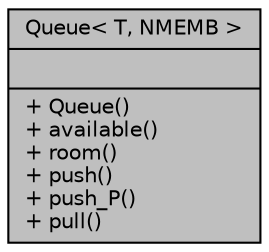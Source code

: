 digraph "Queue&lt; T, NMEMB &gt;"
{
  edge [fontname="Helvetica",fontsize="10",labelfontname="Helvetica",labelfontsize="10"];
  node [fontname="Helvetica",fontsize="10",shape=record];
  Node1 [label="{Queue\< T, NMEMB \>\n||+ Queue()\l+ available()\l+ room()\l+ push()\l+ push_P()\l+ pull()\l}",height=0.2,width=0.4,color="black", fillcolor="grey75", style="filled", fontcolor="black"];
}
